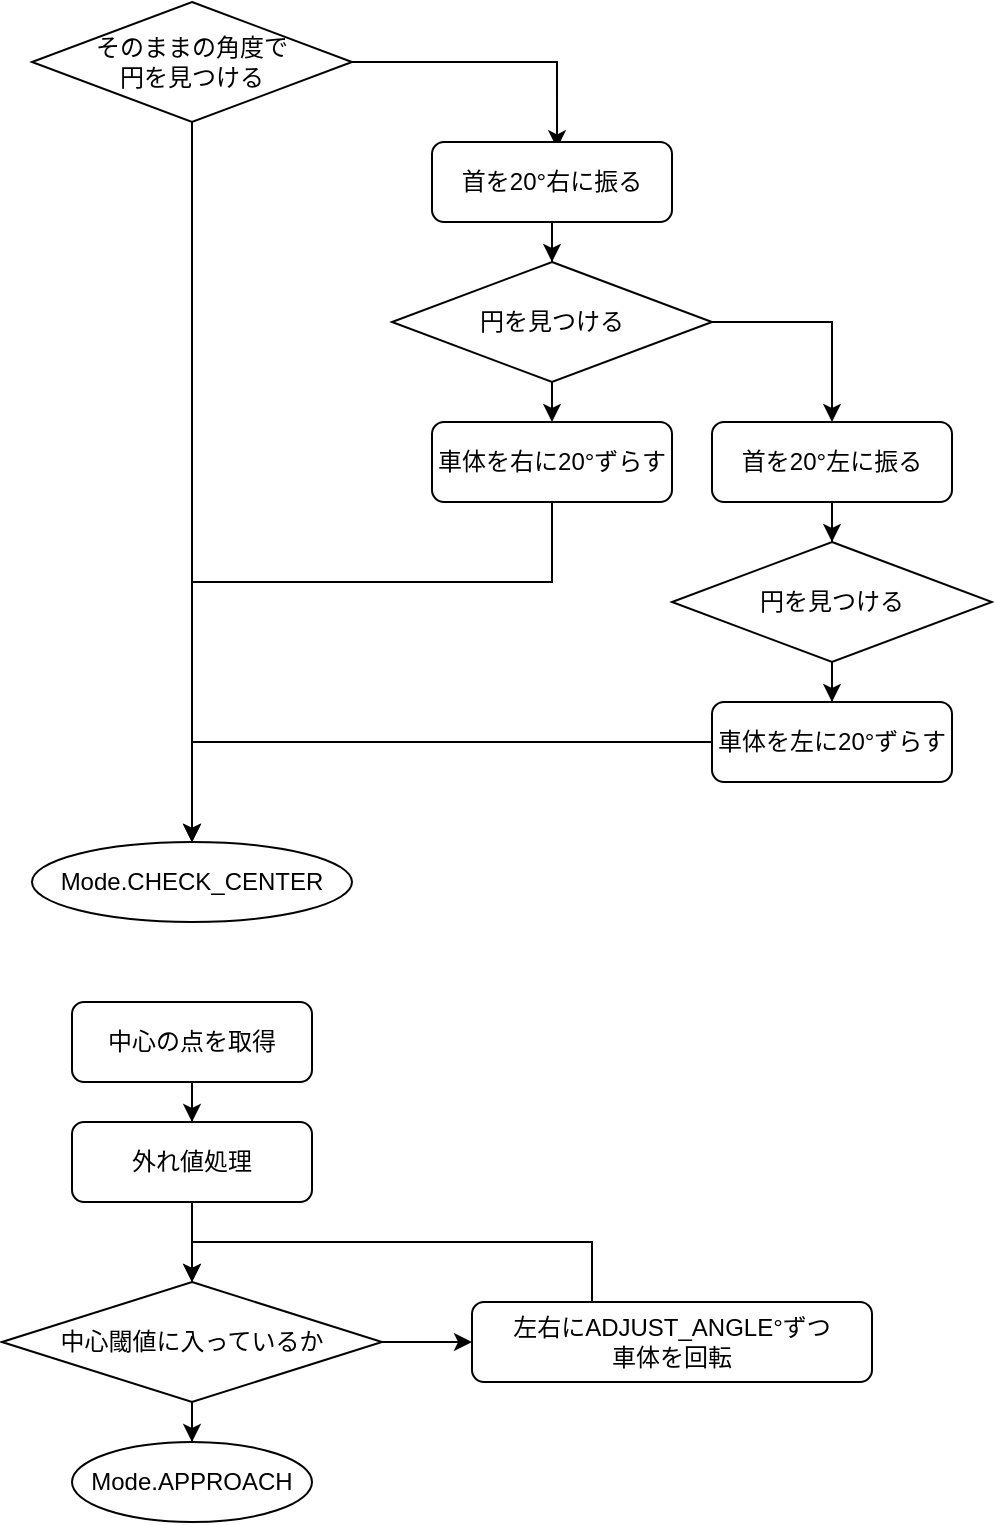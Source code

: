 <mxfile>
    <diagram id="_cC2qeIX87Z3aCV_Q-QK" name="Page-1">
        <mxGraphModel dx="631" dy="514" grid="1" gridSize="10" guides="1" tooltips="1" connect="1" arrows="1" fold="1" page="1" pageScale="1" pageWidth="827" pageHeight="1169" math="0" shadow="0">
            <root>
                <mxCell id="0"/>
                <mxCell id="1" parent="0"/>
                <mxCell id="4" style="edgeStyle=orthogonalEdgeStyle;rounded=0;orthogonalLoop=1;jettySize=auto;html=1;entryX=0.5;entryY=0;entryDx=0;entryDy=0;" parent="1" source="2" target="22" edge="1">
                    <mxGeometry relative="1" as="geometry">
                        <mxPoint x="230" y="360" as="targetPoint"/>
                    </mxGeometry>
                </mxCell>
                <mxCell id="7" style="edgeStyle=orthogonalEdgeStyle;rounded=0;orthogonalLoop=1;jettySize=auto;html=1;exitX=1;exitY=0.5;exitDx=0;exitDy=0;entryX=0.521;entryY=0.079;entryDx=0;entryDy=0;entryPerimeter=0;" parent="1" source="2" target="6" edge="1">
                    <mxGeometry relative="1" as="geometry">
                        <mxPoint x="400" y="180" as="targetPoint"/>
                    </mxGeometry>
                </mxCell>
                <mxCell id="2" value="そのままの角度で&lt;br&gt;円を見つける" style="rhombus;whiteSpace=wrap;html=1;" parent="1" vertex="1">
                    <mxGeometry x="150" y="100" width="160" height="60" as="geometry"/>
                </mxCell>
                <mxCell id="9" style="edgeStyle=orthogonalEdgeStyle;rounded=0;orthogonalLoop=1;jettySize=auto;html=1;" parent="1" source="6" target="8" edge="1">
                    <mxGeometry relative="1" as="geometry"/>
                </mxCell>
                <mxCell id="6" value="首を20°右に振る" style="rounded=1;whiteSpace=wrap;html=1;" parent="1" vertex="1">
                    <mxGeometry x="350" y="170" width="120" height="40" as="geometry"/>
                </mxCell>
                <mxCell id="12" style="edgeStyle=orthogonalEdgeStyle;rounded=0;orthogonalLoop=1;jettySize=auto;html=1;exitX=1;exitY=0.5;exitDx=0;exitDy=0;entryX=0.5;entryY=0;entryDx=0;entryDy=0;" parent="1" source="8" target="13" edge="1">
                    <mxGeometry relative="1" as="geometry">
                        <mxPoint x="580" y="330" as="targetPoint"/>
                    </mxGeometry>
                </mxCell>
                <mxCell id="15" style="edgeStyle=orthogonalEdgeStyle;rounded=0;orthogonalLoop=1;jettySize=auto;html=1;exitX=0.5;exitY=1;exitDx=0;exitDy=0;entryX=0.5;entryY=0;entryDx=0;entryDy=0;" parent="1" source="8" target="14" edge="1">
                    <mxGeometry relative="1" as="geometry"/>
                </mxCell>
                <mxCell id="8" value="円を見つける" style="rhombus;whiteSpace=wrap;html=1;" parent="1" vertex="1">
                    <mxGeometry x="330" y="230" width="160" height="60" as="geometry"/>
                </mxCell>
                <mxCell id="19" value="" style="edgeStyle=orthogonalEdgeStyle;rounded=0;orthogonalLoop=1;jettySize=auto;html=1;" parent="1" source="13" target="18" edge="1">
                    <mxGeometry relative="1" as="geometry"/>
                </mxCell>
                <mxCell id="13" value="首を20°左に振る" style="rounded=1;whiteSpace=wrap;html=1;" parent="1" vertex="1">
                    <mxGeometry x="490" y="310" width="120" height="40" as="geometry"/>
                </mxCell>
                <mxCell id="44" style="edgeStyle=orthogonalEdgeStyle;rounded=0;orthogonalLoop=1;jettySize=auto;html=1;exitX=0.5;exitY=1;exitDx=0;exitDy=0;entryX=0.5;entryY=0;entryDx=0;entryDy=0;" parent="1" source="14" target="22" edge="1">
                    <mxGeometry relative="1" as="geometry">
                        <mxPoint x="230" y="420" as="targetPoint"/>
                        <Array as="points">
                            <mxPoint x="410" y="390"/>
                            <mxPoint x="230" y="390"/>
                        </Array>
                    </mxGeometry>
                </mxCell>
                <mxCell id="14" value="車体を右に20°ずらす" style="rounded=1;whiteSpace=wrap;html=1;" parent="1" vertex="1">
                    <mxGeometry x="350" y="310" width="120" height="40" as="geometry"/>
                </mxCell>
                <mxCell id="21" value="" style="edgeStyle=orthogonalEdgeStyle;rounded=0;orthogonalLoop=1;jettySize=auto;html=1;" parent="1" source="18" target="20" edge="1">
                    <mxGeometry relative="1" as="geometry"/>
                </mxCell>
                <mxCell id="18" value="円を見つける" style="rhombus;whiteSpace=wrap;html=1;" parent="1" vertex="1">
                    <mxGeometry x="470" y="370" width="160" height="60" as="geometry"/>
                </mxCell>
                <mxCell id="45" style="edgeStyle=orthogonalEdgeStyle;rounded=0;orthogonalLoop=1;jettySize=auto;html=1;entryX=0.5;entryY=0;entryDx=0;entryDy=0;" parent="1" source="20" target="22" edge="1">
                    <mxGeometry relative="1" as="geometry"/>
                </mxCell>
                <mxCell id="20" value="車体を左に20°ずらす" style="rounded=1;whiteSpace=wrap;html=1;" parent="1" vertex="1">
                    <mxGeometry x="490" y="450" width="120" height="40" as="geometry"/>
                </mxCell>
                <mxCell id="22" value="Mode.CHECK_CENTER" style="ellipse;whiteSpace=wrap;html=1;" parent="1" vertex="1">
                    <mxGeometry x="150" y="520" width="160" height="40" as="geometry"/>
                </mxCell>
                <mxCell id="30" value="" style="edgeStyle=orthogonalEdgeStyle;rounded=0;orthogonalLoop=1;jettySize=auto;html=1;" parent="1" source="28" target="29" edge="1">
                    <mxGeometry relative="1" as="geometry"/>
                </mxCell>
                <mxCell id="28" value="中心の点を取得" style="rounded=1;whiteSpace=wrap;html=1;" parent="1" vertex="1">
                    <mxGeometry x="170" y="600" width="120" height="40" as="geometry"/>
                </mxCell>
                <mxCell id="40" style="edgeStyle=orthogonalEdgeStyle;rounded=0;orthogonalLoop=1;jettySize=auto;html=1;entryX=0.5;entryY=0;entryDx=0;entryDy=0;" parent="1" source="29" target="33" edge="1">
                    <mxGeometry relative="1" as="geometry"/>
                </mxCell>
                <mxCell id="29" value="外れ値処理" style="whiteSpace=wrap;html=1;rounded=1;" parent="1" vertex="1">
                    <mxGeometry x="170" y="660" width="120" height="40" as="geometry"/>
                </mxCell>
                <mxCell id="35" style="edgeStyle=orthogonalEdgeStyle;rounded=0;orthogonalLoop=1;jettySize=auto;html=1;entryX=0.5;entryY=0;entryDx=0;entryDy=0;" parent="1" source="33" target="34" edge="1">
                    <mxGeometry relative="1" as="geometry"/>
                </mxCell>
                <mxCell id="41" value="" style="edgeStyle=orthogonalEdgeStyle;rounded=0;orthogonalLoop=1;jettySize=auto;html=1;" parent="1" source="33" target="39" edge="1">
                    <mxGeometry relative="1" as="geometry"/>
                </mxCell>
                <mxCell id="33" value="中心閾値に入っているか" style="rhombus;whiteSpace=wrap;html=1;" parent="1" vertex="1">
                    <mxGeometry x="135" y="740" width="190" height="60" as="geometry"/>
                </mxCell>
                <mxCell id="34" value="Mode.APPROACH" style="ellipse;whiteSpace=wrap;html=1;" parent="1" vertex="1">
                    <mxGeometry x="170" y="820" width="120" height="40" as="geometry"/>
                </mxCell>
                <mxCell id="42" style="edgeStyle=orthogonalEdgeStyle;rounded=0;orthogonalLoop=1;jettySize=auto;html=1;exitX=0.5;exitY=0;exitDx=0;exitDy=0;entryX=0.5;entryY=0;entryDx=0;entryDy=0;" parent="1" source="39" target="33" edge="1">
                    <mxGeometry relative="1" as="geometry">
                        <mxPoint x="280" y="730" as="targetPoint"/>
                        <Array as="points">
                            <mxPoint x="430" y="720"/>
                            <mxPoint x="230" y="720"/>
                        </Array>
                    </mxGeometry>
                </mxCell>
                <mxCell id="39" value="左右にADJUST_ANGLE°ずつ&lt;br&gt;車体を回転" style="whiteSpace=wrap;html=1;rounded=1;" parent="1" vertex="1">
                    <mxGeometry x="370" y="750" width="200" height="40" as="geometry"/>
                </mxCell>
            </root>
        </mxGraphModel>
    </diagram>
</mxfile>